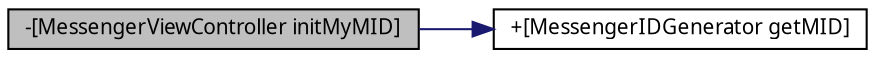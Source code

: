 digraph G
{
  edge [fontname="FreeSans.ttf",fontsize="10",labelfontname="FreeSans.ttf",labelfontsize="10"];
  node [fontname="FreeSans.ttf",fontsize="10",shape=record];
  rankdir=LR;
  Node1 [label="-[MessengerViewController initMyMID]",height=0.2,width=0.4,color="black", fillcolor="grey75", style="filled" fontcolor="black"];
  Node1 -> Node2 [color="midnightblue",fontsize="10",style="solid"];
  Node2 [label="+[MessengerIDGenerator getMID]",height=0.2,width=0.4,color="black", fillcolor="white", style="filled",URL="$df/dfd/interface_messenger_i_d_generator.html#ad0d37385548ddcf8129fde71d41cf8ae"];
}
